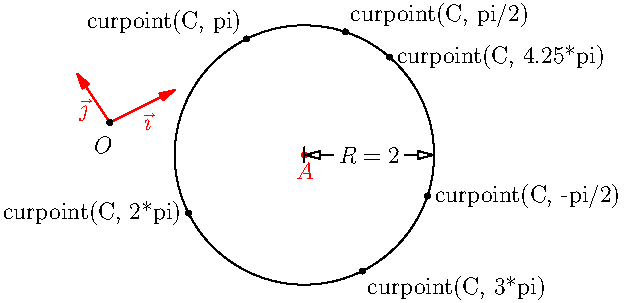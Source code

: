 import geometry;
size(11cm,0);

currentcoordsys=cartesiansystem((0,0),i=(1,0.5),j=(-0.5,.75));
show(currentcoordsys, xpen=invisible);

point A=(2,-2);
dot("$A$",A,S,red);

circle C=circle(A,2);
draw(C);
distance("$R=2$",A,point(C,0),0);

/*<asyxml><view file="modules/geometry.asy" type="pair" signature="curpoint(explicit circle,real)"/></asyxml>*/
dot("curpoint(C, pi/2)", curpoint(C,pi/2),NE);

dot("curpoint(C, -pi/2)", curpoint(C,-pi/2));

/*<asyxml><view file="modules/geometry.asy" type="abscissa" signature="curabscissa(real)"/></asyxml>*/
dot("curpoint(C, pi)", point(C,curabscissa(pi)),NW);
// point(C,curabscissa(pi)) can be replaced by curpoint(C,pi)

dot("curpoint(C, 2*pi)", curpoint(C,2*pi),W);
dot("curpoint(C, 3*pi)", curpoint(C,3*pi),SE);
dot("curpoint(C, 4.25*pi)", curpoint(C,4.25*pi),E);
